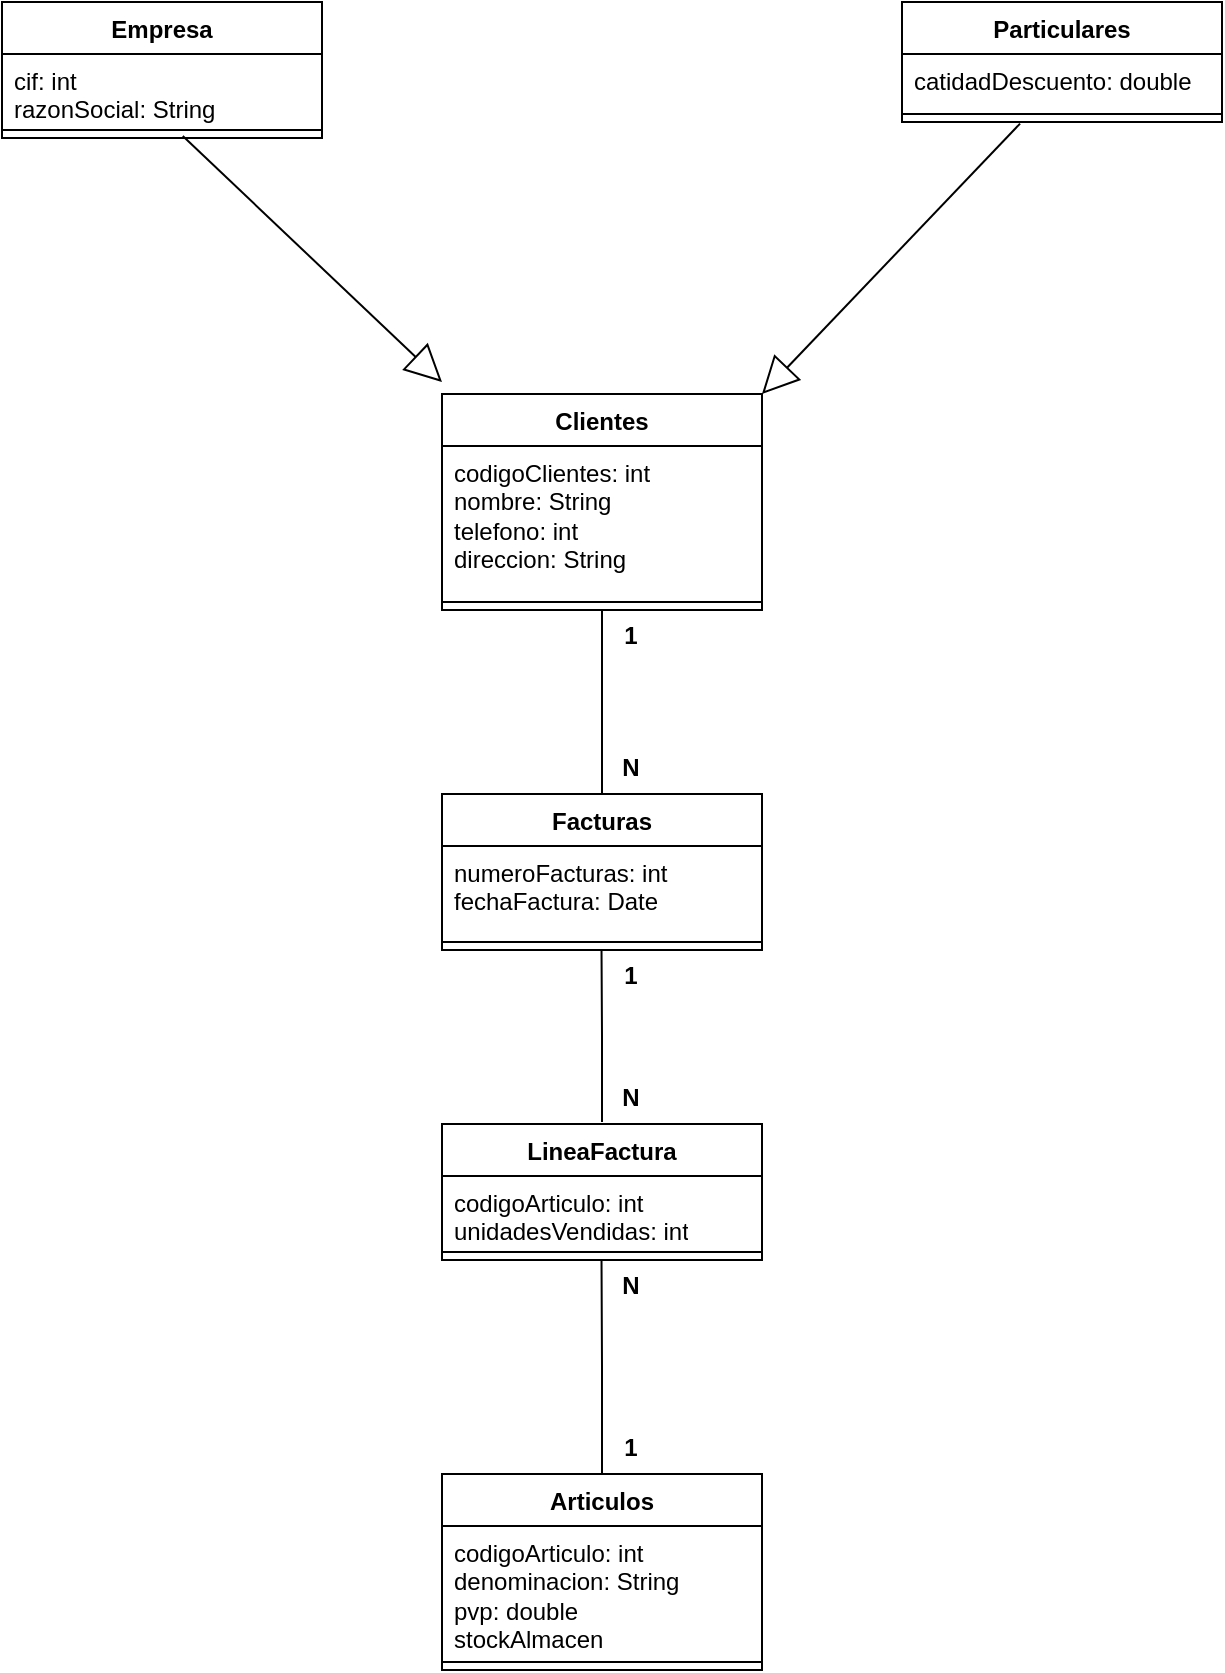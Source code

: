 <mxfile version="21.0.6" type="device"><diagram name="Página-1" id="uAWKaKCFiyCz0ESznmoh"><mxGraphModel dx="1590" dy="1013" grid="1" gridSize="10" guides="1" tooltips="1" connect="1" arrows="1" fold="1" page="1" pageScale="1" pageWidth="827" pageHeight="1169" math="0" shadow="0"><root><mxCell id="0"/><mxCell id="1" parent="0"/><mxCell id="ptBeDIX3Kpagz2GiIxFl-1" value="Empresa" style="swimlane;fontStyle=1;align=center;verticalAlign=top;childLayout=stackLayout;horizontal=1;startSize=26;horizontalStack=0;resizeParent=1;resizeParentMax=0;resizeLast=0;collapsible=1;marginBottom=0;whiteSpace=wrap;html=1;" vertex="1" parent="1"><mxGeometry x="100" y="70" width="160" height="68" as="geometry"/></mxCell><mxCell id="ptBeDIX3Kpagz2GiIxFl-2" value="cif: int&lt;br&gt;razonSocial: String" style="text;strokeColor=none;fillColor=none;align=left;verticalAlign=top;spacingLeft=4;spacingRight=4;overflow=hidden;rotatable=0;points=[[0,0.5],[1,0.5]];portConstraint=eastwest;whiteSpace=wrap;html=1;" vertex="1" parent="ptBeDIX3Kpagz2GiIxFl-1"><mxGeometry y="26" width="160" height="34" as="geometry"/></mxCell><mxCell id="ptBeDIX3Kpagz2GiIxFl-3" value="" style="line;strokeWidth=1;fillColor=none;align=left;verticalAlign=middle;spacingTop=-1;spacingLeft=3;spacingRight=3;rotatable=0;labelPosition=right;points=[];portConstraint=eastwest;strokeColor=inherit;" vertex="1" parent="ptBeDIX3Kpagz2GiIxFl-1"><mxGeometry y="60" width="160" height="8" as="geometry"/></mxCell><mxCell id="ptBeDIX3Kpagz2GiIxFl-5" value="Particulares" style="swimlane;fontStyle=1;align=center;verticalAlign=top;childLayout=stackLayout;horizontal=1;startSize=26;horizontalStack=0;resizeParent=1;resizeParentMax=0;resizeLast=0;collapsible=1;marginBottom=0;whiteSpace=wrap;html=1;" vertex="1" parent="1"><mxGeometry x="550" y="70" width="160" height="60" as="geometry"/></mxCell><mxCell id="ptBeDIX3Kpagz2GiIxFl-6" value="catidadDescuento: double" style="text;strokeColor=none;fillColor=none;align=left;verticalAlign=top;spacingLeft=4;spacingRight=4;overflow=hidden;rotatable=0;points=[[0,0.5],[1,0.5]];portConstraint=eastwest;whiteSpace=wrap;html=1;" vertex="1" parent="ptBeDIX3Kpagz2GiIxFl-5"><mxGeometry y="26" width="160" height="26" as="geometry"/></mxCell><mxCell id="ptBeDIX3Kpagz2GiIxFl-7" value="" style="line;strokeWidth=1;fillColor=none;align=left;verticalAlign=middle;spacingTop=-1;spacingLeft=3;spacingRight=3;rotatable=0;labelPosition=right;points=[];portConstraint=eastwest;strokeColor=inherit;" vertex="1" parent="ptBeDIX3Kpagz2GiIxFl-5"><mxGeometry y="52" width="160" height="8" as="geometry"/></mxCell><mxCell id="ptBeDIX3Kpagz2GiIxFl-9" value="Clientes" style="swimlane;fontStyle=1;align=center;verticalAlign=top;childLayout=stackLayout;horizontal=1;startSize=26;horizontalStack=0;resizeParent=1;resizeParentMax=0;resizeLast=0;collapsible=1;marginBottom=0;whiteSpace=wrap;html=1;" vertex="1" parent="1"><mxGeometry x="320" y="266" width="160" height="108" as="geometry"/></mxCell><mxCell id="ptBeDIX3Kpagz2GiIxFl-10" value="codigoClientes: int&lt;br&gt;nombre: String&lt;br&gt;telefono: int&lt;br&gt;direccion: String" style="text;strokeColor=none;fillColor=none;align=left;verticalAlign=top;spacingLeft=4;spacingRight=4;overflow=hidden;rotatable=0;points=[[0,0.5],[1,0.5]];portConstraint=eastwest;whiteSpace=wrap;html=1;" vertex="1" parent="ptBeDIX3Kpagz2GiIxFl-9"><mxGeometry y="26" width="160" height="74" as="geometry"/></mxCell><mxCell id="ptBeDIX3Kpagz2GiIxFl-11" value="" style="line;strokeWidth=1;fillColor=none;align=left;verticalAlign=middle;spacingTop=-1;spacingLeft=3;spacingRight=3;rotatable=0;labelPosition=right;points=[];portConstraint=eastwest;strokeColor=inherit;" vertex="1" parent="ptBeDIX3Kpagz2GiIxFl-9"><mxGeometry y="100" width="160" height="8" as="geometry"/></mxCell><mxCell id="ptBeDIX3Kpagz2GiIxFl-13" value="Facturas" style="swimlane;fontStyle=1;align=center;verticalAlign=top;childLayout=stackLayout;horizontal=1;startSize=26;horizontalStack=0;resizeParent=1;resizeParentMax=0;resizeLast=0;collapsible=1;marginBottom=0;whiteSpace=wrap;html=1;" vertex="1" parent="1"><mxGeometry x="320" y="466" width="160" height="78" as="geometry"/></mxCell><mxCell id="ptBeDIX3Kpagz2GiIxFl-14" value="numeroFacturas: int&lt;br&gt;fechaFactura: Date" style="text;strokeColor=none;fillColor=none;align=left;verticalAlign=top;spacingLeft=4;spacingRight=4;overflow=hidden;rotatable=0;points=[[0,0.5],[1,0.5]];portConstraint=eastwest;whiteSpace=wrap;html=1;" vertex="1" parent="ptBeDIX3Kpagz2GiIxFl-13"><mxGeometry y="26" width="160" height="44" as="geometry"/></mxCell><mxCell id="ptBeDIX3Kpagz2GiIxFl-15" value="" style="line;strokeWidth=1;fillColor=none;align=left;verticalAlign=middle;spacingTop=-1;spacingLeft=3;spacingRight=3;rotatable=0;labelPosition=right;points=[];portConstraint=eastwest;strokeColor=inherit;" vertex="1" parent="ptBeDIX3Kpagz2GiIxFl-13"><mxGeometry y="70" width="160" height="8" as="geometry"/></mxCell><mxCell id="ptBeDIX3Kpagz2GiIxFl-17" value="LineaFactura" style="swimlane;fontStyle=1;align=center;verticalAlign=top;childLayout=stackLayout;horizontal=1;startSize=26;horizontalStack=0;resizeParent=1;resizeParentMax=0;resizeLast=0;collapsible=1;marginBottom=0;whiteSpace=wrap;html=1;" vertex="1" parent="1"><mxGeometry x="320" y="631" width="160" height="68" as="geometry"/></mxCell><mxCell id="ptBeDIX3Kpagz2GiIxFl-18" value="codigoArticulo: int&lt;br&gt;unidadesVendidas: int" style="text;strokeColor=none;fillColor=none;align=left;verticalAlign=top;spacingLeft=4;spacingRight=4;overflow=hidden;rotatable=0;points=[[0,0.5],[1,0.5]];portConstraint=eastwest;whiteSpace=wrap;html=1;" vertex="1" parent="ptBeDIX3Kpagz2GiIxFl-17"><mxGeometry y="26" width="160" height="34" as="geometry"/></mxCell><mxCell id="ptBeDIX3Kpagz2GiIxFl-19" value="" style="line;strokeWidth=1;fillColor=none;align=left;verticalAlign=middle;spacingTop=-1;spacingLeft=3;spacingRight=3;rotatable=0;labelPosition=right;points=[];portConstraint=eastwest;strokeColor=inherit;" vertex="1" parent="ptBeDIX3Kpagz2GiIxFl-17"><mxGeometry y="60" width="160" height="8" as="geometry"/></mxCell><mxCell id="ptBeDIX3Kpagz2GiIxFl-21" value="Articulos" style="swimlane;fontStyle=1;align=center;verticalAlign=top;childLayout=stackLayout;horizontal=1;startSize=26;horizontalStack=0;resizeParent=1;resizeParentMax=0;resizeLast=0;collapsible=1;marginBottom=0;whiteSpace=wrap;html=1;" vertex="1" parent="1"><mxGeometry x="320" y="806" width="160" height="98" as="geometry"/></mxCell><mxCell id="ptBeDIX3Kpagz2GiIxFl-22" value="codigoArticulo: int&lt;br&gt;denominacion: String&lt;br&gt;pvp: double&lt;br&gt;stockAlmacen" style="text;strokeColor=none;fillColor=none;align=left;verticalAlign=top;spacingLeft=4;spacingRight=4;overflow=hidden;rotatable=0;points=[[0,0.5],[1,0.5]];portConstraint=eastwest;whiteSpace=wrap;html=1;" vertex="1" parent="ptBeDIX3Kpagz2GiIxFl-21"><mxGeometry y="26" width="160" height="64" as="geometry"/></mxCell><mxCell id="ptBeDIX3Kpagz2GiIxFl-23" value="" style="line;strokeWidth=1;fillColor=none;align=left;verticalAlign=middle;spacingTop=-1;spacingLeft=3;spacingRight=3;rotatable=0;labelPosition=right;points=[];portConstraint=eastwest;strokeColor=inherit;" vertex="1" parent="ptBeDIX3Kpagz2GiIxFl-21"><mxGeometry y="90" width="160" height="8" as="geometry"/></mxCell><mxCell id="ptBeDIX3Kpagz2GiIxFl-25" value="" style="endArrow=block;endSize=16;endFill=0;html=1;rounded=0;exitX=0.565;exitY=0.875;exitDx=0;exitDy=0;exitPerimeter=0;" edge="1" parent="1" source="ptBeDIX3Kpagz2GiIxFl-3"><mxGeometry width="160" relative="1" as="geometry"><mxPoint x="210" y="150" as="sourcePoint"/><mxPoint x="320" y="260" as="targetPoint"/><Array as="points"/></mxGeometry></mxCell><mxCell id="ptBeDIX3Kpagz2GiIxFl-26" value="" style="endArrow=block;endSize=16;endFill=0;html=1;rounded=0;exitX=0.369;exitY=1.098;exitDx=0;exitDy=0;exitPerimeter=0;" edge="1" parent="1" source="ptBeDIX3Kpagz2GiIxFl-7"><mxGeometry width="160" relative="1" as="geometry"><mxPoint x="590" y="150" as="sourcePoint"/><mxPoint x="480" y="266" as="targetPoint"/><Array as="points"/></mxGeometry></mxCell><mxCell id="ptBeDIX3Kpagz2GiIxFl-28" value="" style="html=1;verticalAlign=bottom;endArrow=none;edgeStyle=elbowEdgeStyle;elbow=vertical;curved=0;rounded=0;endFill=0;entryX=0.5;entryY=1;entryDx=0;entryDy=0;exitX=0.5;exitY=0;exitDx=0;exitDy=0;" edge="1" parent="1" source="ptBeDIX3Kpagz2GiIxFl-13" target="ptBeDIX3Kpagz2GiIxFl-9"><mxGeometry x="-0.006" width="80" relative="1" as="geometry"><mxPoint x="333" y="400.24" as="sourcePoint"/><mxPoint x="413" y="400.24" as="targetPoint"/><mxPoint as="offset"/></mxGeometry></mxCell><mxCell id="ptBeDIX3Kpagz2GiIxFl-29" value="" style="html=1;verticalAlign=bottom;endArrow=none;edgeStyle=elbowEdgeStyle;elbow=vertical;curved=0;rounded=0;endFill=0;entryX=0.5;entryY=1;entryDx=0;entryDy=0;" edge="1" parent="1"><mxGeometry x="-0.006" width="80" relative="1" as="geometry"><mxPoint x="400" y="630" as="sourcePoint"/><mxPoint x="399.76" y="544" as="targetPoint"/><mxPoint as="offset"/></mxGeometry></mxCell><mxCell id="ptBeDIX3Kpagz2GiIxFl-30" value="" style="html=1;verticalAlign=bottom;endArrow=none;edgeStyle=elbowEdgeStyle;elbow=vertical;curved=0;rounded=0;endFill=0;entryX=0.5;entryY=1;entryDx=0;entryDy=0;exitX=0.5;exitY=0;exitDx=0;exitDy=0;" edge="1" parent="1" source="ptBeDIX3Kpagz2GiIxFl-21"><mxGeometry x="-0.006" width="80" relative="1" as="geometry"><mxPoint x="400" y="800" as="sourcePoint"/><mxPoint x="399.76" y="699" as="targetPoint"/><mxPoint as="offset"/></mxGeometry></mxCell><mxCell id="ptBeDIX3Kpagz2GiIxFl-31" value="1" style="text;align=center;fontStyle=1;verticalAlign=middle;spacingLeft=3;spacingRight=3;strokeColor=none;rotatable=0;points=[[0,0.5],[1,0.5]];portConstraint=eastwest;html=1;" vertex="1" parent="1"><mxGeometry x="374" y="374" width="80" height="26" as="geometry"/></mxCell><mxCell id="ptBeDIX3Kpagz2GiIxFl-32" value="1" style="text;align=center;fontStyle=1;verticalAlign=middle;spacingLeft=3;spacingRight=3;strokeColor=none;rotatable=0;points=[[0,0.5],[1,0.5]];portConstraint=eastwest;html=1;" vertex="1" parent="1"><mxGeometry x="374" y="544" width="80" height="26" as="geometry"/></mxCell><mxCell id="ptBeDIX3Kpagz2GiIxFl-33" value="1" style="text;align=center;fontStyle=1;verticalAlign=middle;spacingLeft=3;spacingRight=3;strokeColor=none;rotatable=0;points=[[0,0.5],[1,0.5]];portConstraint=eastwest;html=1;" vertex="1" parent="1"><mxGeometry x="374" y="780" width="80" height="26" as="geometry"/></mxCell><mxCell id="ptBeDIX3Kpagz2GiIxFl-34" value="N" style="text;align=center;fontStyle=1;verticalAlign=middle;spacingLeft=3;spacingRight=3;strokeColor=none;rotatable=0;points=[[0,0.5],[1,0.5]];portConstraint=eastwest;html=1;" vertex="1" parent="1"><mxGeometry x="374" y="605" width="80" height="26" as="geometry"/></mxCell><mxCell id="ptBeDIX3Kpagz2GiIxFl-35" value="N" style="text;align=center;fontStyle=1;verticalAlign=middle;spacingLeft=3;spacingRight=3;strokeColor=none;rotatable=0;points=[[0,0.5],[1,0.5]];portConstraint=eastwest;html=1;" vertex="1" parent="1"><mxGeometry x="374" y="699" width="80" height="26" as="geometry"/></mxCell><mxCell id="ptBeDIX3Kpagz2GiIxFl-36" value="N" style="text;align=center;fontStyle=1;verticalAlign=middle;spacingLeft=3;spacingRight=3;strokeColor=none;rotatable=0;points=[[0,0.5],[1,0.5]];portConstraint=eastwest;html=1;" vertex="1" parent="1"><mxGeometry x="334" y="440" width="160" height="26" as="geometry"/></mxCell></root></mxGraphModel></diagram></mxfile>